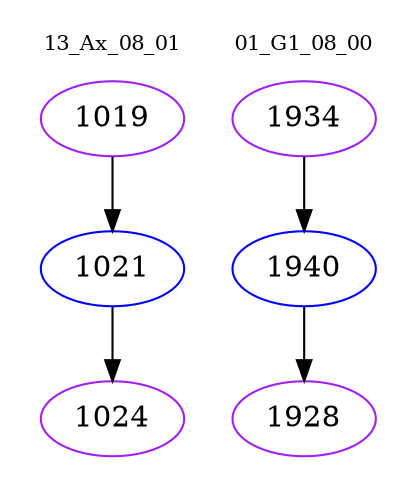 digraph{
subgraph cluster_0 {
color = white
label = "13_Ax_08_01";
fontsize=10;
T0_1019 [label="1019", color="purple"]
T0_1019 -> T0_1021 [color="black"]
T0_1021 [label="1021", color="blue"]
T0_1021 -> T0_1024 [color="black"]
T0_1024 [label="1024", color="purple"]
}
subgraph cluster_1 {
color = white
label = "01_G1_08_00";
fontsize=10;
T1_1934 [label="1934", color="purple"]
T1_1934 -> T1_1940 [color="black"]
T1_1940 [label="1940", color="blue"]
T1_1940 -> T1_1928 [color="black"]
T1_1928 [label="1928", color="purple"]
}
}
